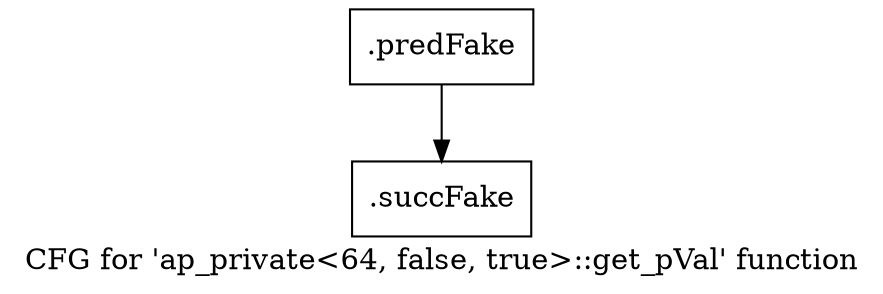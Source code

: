 digraph "CFG for 'ap_private\<64, false, true\>::get_pVal' function" {
	label="CFG for 'ap_private\<64, false, true\>::get_pVal' function";

	Node0x5f838a0 [shape=record,filename="",linenumber="",label="{.predFake}"];
	Node0x5f838a0 -> Node0x630d750[ callList="" memoryops="" filename="/mnt/xilinx/Vitis_HLS/2021.2/include/etc/ap_private.h" execusionnum="3"];
	Node0x630d750 [shape=record,filename="/mnt/xilinx/Vitis_HLS/2021.2/include/etc/ap_private.h",linenumber="1468",label="{.succFake}"];
}
